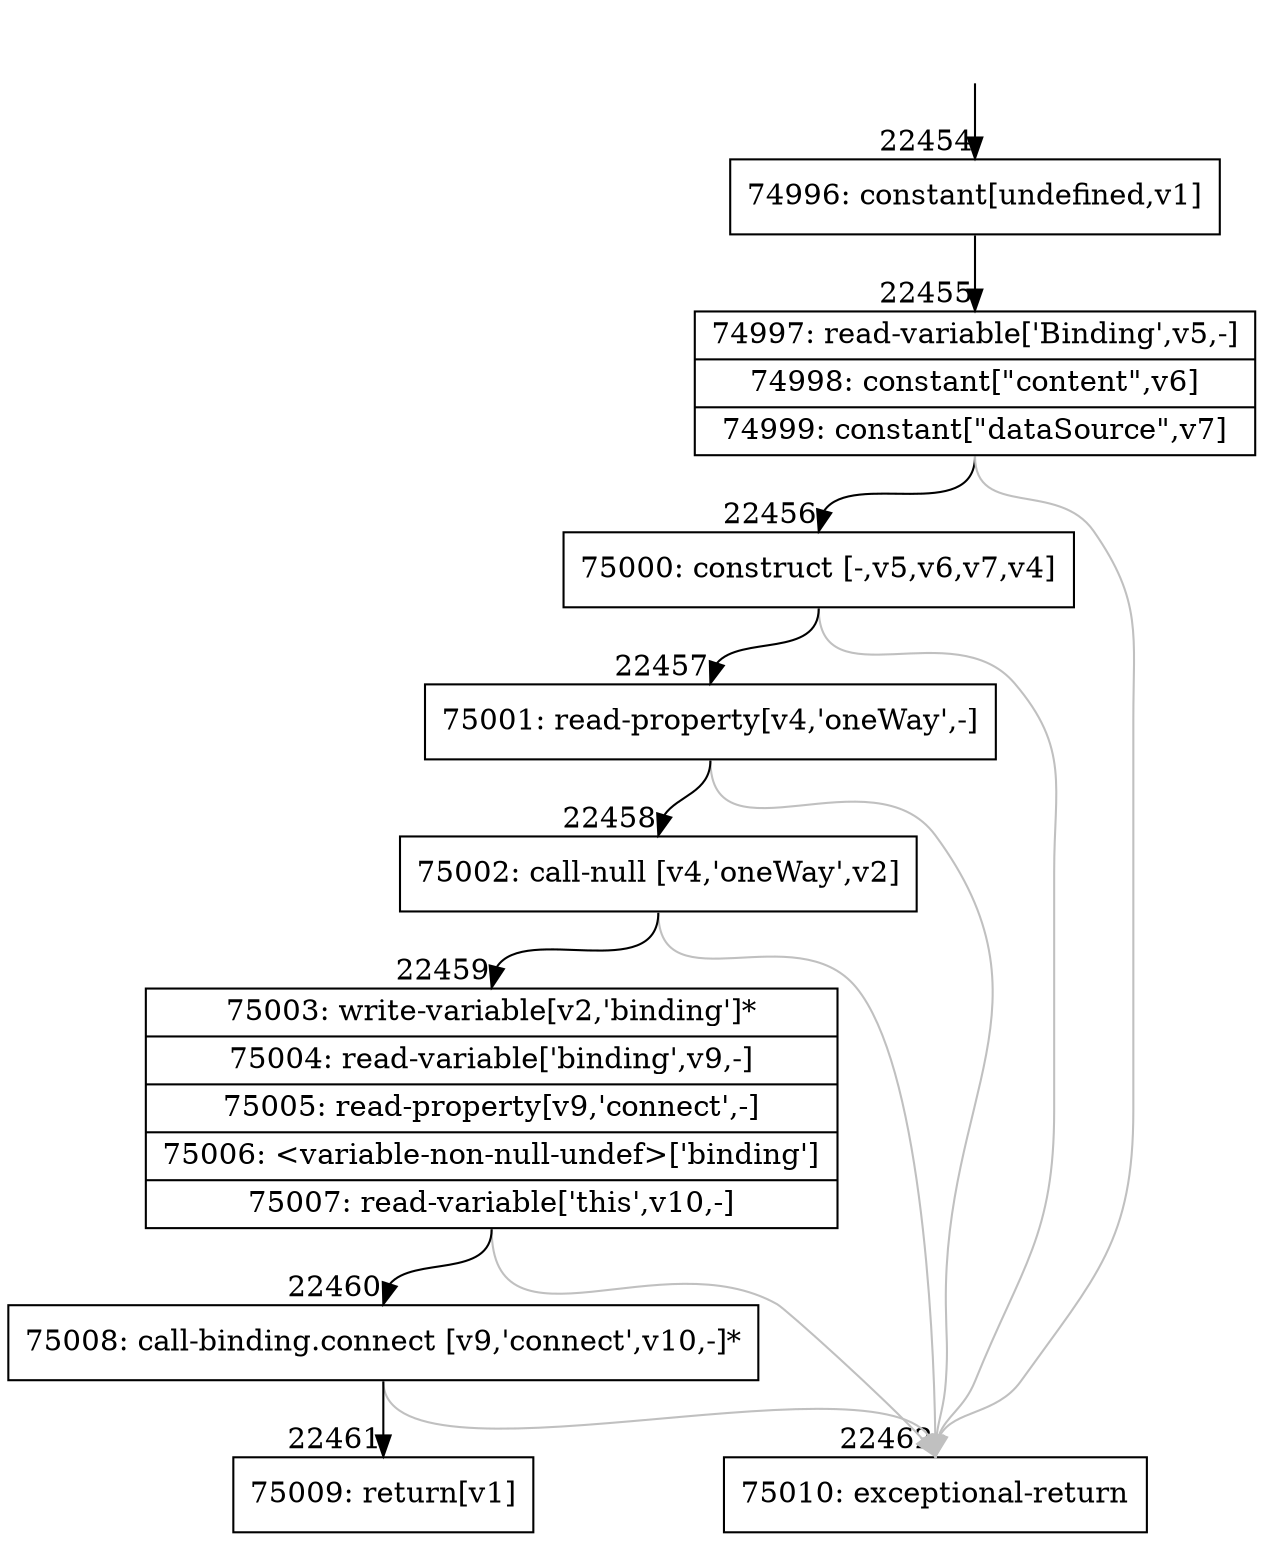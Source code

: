 digraph {
rankdir="TD"
BB_entry1961[shape=none,label=""];
BB_entry1961 -> BB22454 [tailport=s, headport=n, headlabel="    22454"]
BB22454 [shape=record label="{74996: constant[undefined,v1]}" ] 
BB22454 -> BB22455 [tailport=s, headport=n, headlabel="      22455"]
BB22455 [shape=record label="{74997: read-variable['Binding',v5,-]|74998: constant[\"content\",v6]|74999: constant[\"dataSource\",v7]}" ] 
BB22455 -> BB22456 [tailport=s, headport=n, headlabel="      22456"]
BB22455 -> BB22462 [tailport=s, headport=n, color=gray, headlabel="      22462"]
BB22456 [shape=record label="{75000: construct [-,v5,v6,v7,v4]}" ] 
BB22456 -> BB22457 [tailport=s, headport=n, headlabel="      22457"]
BB22456 -> BB22462 [tailport=s, headport=n, color=gray]
BB22457 [shape=record label="{75001: read-property[v4,'oneWay',-]}" ] 
BB22457 -> BB22458 [tailport=s, headport=n, headlabel="      22458"]
BB22457 -> BB22462 [tailport=s, headport=n, color=gray]
BB22458 [shape=record label="{75002: call-null [v4,'oneWay',v2]}" ] 
BB22458 -> BB22459 [tailport=s, headport=n, headlabel="      22459"]
BB22458 -> BB22462 [tailport=s, headport=n, color=gray]
BB22459 [shape=record label="{75003: write-variable[v2,'binding']*|75004: read-variable['binding',v9,-]|75005: read-property[v9,'connect',-]|75006: \<variable-non-null-undef\>['binding']|75007: read-variable['this',v10,-]}" ] 
BB22459 -> BB22460 [tailport=s, headport=n, headlabel="      22460"]
BB22459 -> BB22462 [tailport=s, headport=n, color=gray]
BB22460 [shape=record label="{75008: call-binding.connect [v9,'connect',v10,-]*}" ] 
BB22460 -> BB22461 [tailport=s, headport=n, headlabel="      22461"]
BB22460 -> BB22462 [tailport=s, headport=n, color=gray]
BB22461 [shape=record label="{75009: return[v1]}" ] 
BB22462 [shape=record label="{75010: exceptional-return}" ] 
//#$~ 42218
}
